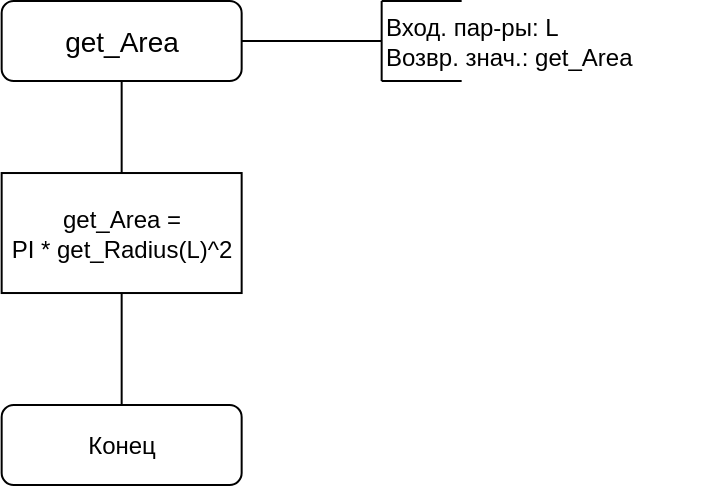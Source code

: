 <mxfile version="21.7.5" type="device">
  <diagram id="C5RBs43oDa-KdzZeNtuy" name="Page-1">
    <mxGraphModel dx="580" dy="438" grid="0" gridSize="10" guides="1" tooltips="1" connect="1" arrows="1" fold="1" page="1" pageScale="1" pageWidth="827" pageHeight="1169" math="0" shadow="0">
      <root>
        <mxCell id="WIyWlLk6GJQsqaUBKTNV-0" />
        <mxCell id="WIyWlLk6GJQsqaUBKTNV-1" parent="WIyWlLk6GJQsqaUBKTNV-0" />
        <mxCell id="p8BFKP465fhOb9F-RIUU-418" value="get_Area" style="rounded=1;whiteSpace=wrap;html=1;fontSize=14;glass=0;strokeWidth=1;shadow=0;" vertex="1" parent="WIyWlLk6GJQsqaUBKTNV-1">
          <mxGeometry x="164.828" y="907.517" width="120" height="40" as="geometry" />
        </mxCell>
        <mxCell id="p8BFKP465fhOb9F-RIUU-419" value="Конец" style="rounded=1;whiteSpace=wrap;html=1;fontSize=12;glass=0;strokeWidth=1;shadow=0;" vertex="1" parent="WIyWlLk6GJQsqaUBKTNV-1">
          <mxGeometry x="164.828" y="1109.517" width="120" height="40" as="geometry" />
        </mxCell>
        <mxCell id="p8BFKP465fhOb9F-RIUU-420" value="Вход. пар-ры: L&lt;br&gt;Возвр. знач.: get_Area" style="text;html=1;strokeColor=none;fillColor=none;align=left;verticalAlign=middle;whiteSpace=wrap;rounded=0;" vertex="1" parent="WIyWlLk6GJQsqaUBKTNV-1">
          <mxGeometry x="354.828" y="912.517" width="160" height="30" as="geometry" />
        </mxCell>
        <mxCell id="p8BFKP465fhOb9F-RIUU-421" value="" style="endArrow=none;html=1;rounded=0;entryX=1;entryY=0.5;entryDx=0;entryDy=0;exitX=0;exitY=0.5;exitDx=0;exitDy=0;" edge="1" parent="WIyWlLk6GJQsqaUBKTNV-1" source="p8BFKP465fhOb9F-RIUU-420" target="p8BFKP465fhOb9F-RIUU-418">
          <mxGeometry width="50" height="50" relative="1" as="geometry">
            <mxPoint x="264.828" y="997.517" as="sourcePoint" />
            <mxPoint x="314.828" y="947.517" as="targetPoint" />
          </mxGeometry>
        </mxCell>
        <mxCell id="p8BFKP465fhOb9F-RIUU-422" value="" style="endArrow=none;html=1;rounded=0;" edge="1" parent="WIyWlLk6GJQsqaUBKTNV-1">
          <mxGeometry width="50" height="50" relative="1" as="geometry">
            <mxPoint x="354.828" y="907.517" as="sourcePoint" />
            <mxPoint x="354.828" y="927.517" as="targetPoint" />
          </mxGeometry>
        </mxCell>
        <mxCell id="p8BFKP465fhOb9F-RIUU-423" value="" style="endArrow=none;html=1;rounded=0;" edge="1" parent="WIyWlLk6GJQsqaUBKTNV-1">
          <mxGeometry width="50" height="50" relative="1" as="geometry">
            <mxPoint x="354.828" y="947.517" as="sourcePoint" />
            <mxPoint x="354.828" y="927.517" as="targetPoint" />
          </mxGeometry>
        </mxCell>
        <mxCell id="p8BFKP465fhOb9F-RIUU-424" value="" style="endArrow=none;html=1;rounded=0;" edge="1" parent="WIyWlLk6GJQsqaUBKTNV-1">
          <mxGeometry width="50" height="50" relative="1" as="geometry">
            <mxPoint x="354.828" y="947.517" as="sourcePoint" />
            <mxPoint x="394.828" y="947.517" as="targetPoint" />
          </mxGeometry>
        </mxCell>
        <mxCell id="p8BFKP465fhOb9F-RIUU-425" value="" style="endArrow=none;html=1;rounded=0;" edge="1" parent="WIyWlLk6GJQsqaUBKTNV-1">
          <mxGeometry width="50" height="50" relative="1" as="geometry">
            <mxPoint x="354.828" y="907.517" as="sourcePoint" />
            <mxPoint x="394.828" y="907.517" as="targetPoint" />
          </mxGeometry>
        </mxCell>
        <mxCell id="p8BFKP465fhOb9F-RIUU-426" value="" style="endArrow=none;html=1;rounded=0;entryX=0.5;entryY=1;entryDx=0;entryDy=0;exitX=0.5;exitY=0;exitDx=0;exitDy=0;" edge="1" parent="WIyWlLk6GJQsqaUBKTNV-1" source="p8BFKP465fhOb9F-RIUU-419" target="p8BFKP465fhOb9F-RIUU-428">
          <mxGeometry width="50" height="50" relative="1" as="geometry">
            <mxPoint x="224.828" y="1187.517" as="sourcePoint" />
            <mxPoint x="222.828" y="1092.517" as="targetPoint" />
          </mxGeometry>
        </mxCell>
        <mxCell id="p8BFKP465fhOb9F-RIUU-427" value="" style="endArrow=none;html=1;rounded=0;exitX=0.5;exitY=1;exitDx=0;exitDy=0;entryX=0.5;entryY=0;entryDx=0;entryDy=0;" edge="1" parent="WIyWlLk6GJQsqaUBKTNV-1" source="p8BFKP465fhOb9F-RIUU-418">
          <mxGeometry width="50" height="50" relative="1" as="geometry">
            <mxPoint x="392.828" y="1222.517" as="sourcePoint" />
            <mxPoint x="224.828" y="997.517" as="targetPoint" />
          </mxGeometry>
        </mxCell>
        <mxCell id="p8BFKP465fhOb9F-RIUU-428" value="get_Area = &lt;br&gt;PI * get_Radius(L)^2" style="rounded=0;whiteSpace=wrap;html=1;" vertex="1" parent="WIyWlLk6GJQsqaUBKTNV-1">
          <mxGeometry x="164.828" y="993.517" width="120" height="60" as="geometry" />
        </mxCell>
      </root>
    </mxGraphModel>
  </diagram>
</mxfile>

